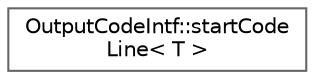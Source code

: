 digraph "Graphical Class Hierarchy"
{
 // INTERACTIVE_SVG=YES
 // LATEX_PDF_SIZE
  bgcolor="transparent";
  edge [fontname=Helvetica,fontsize=10,labelfontname=Helvetica,labelfontsize=10];
  node [fontname=Helvetica,fontsize=10,shape=box,height=0.2,width=0.4];
  rankdir="LR";
  Node0 [label="OutputCodeIntf::startCode\lLine\< T \>",height=0.2,width=0.4,color="grey40", fillcolor="white", style="filled",URL="$df/d6d/struct_output_code_intf_1_1start_code_line.html",tooltip=" "];
}
